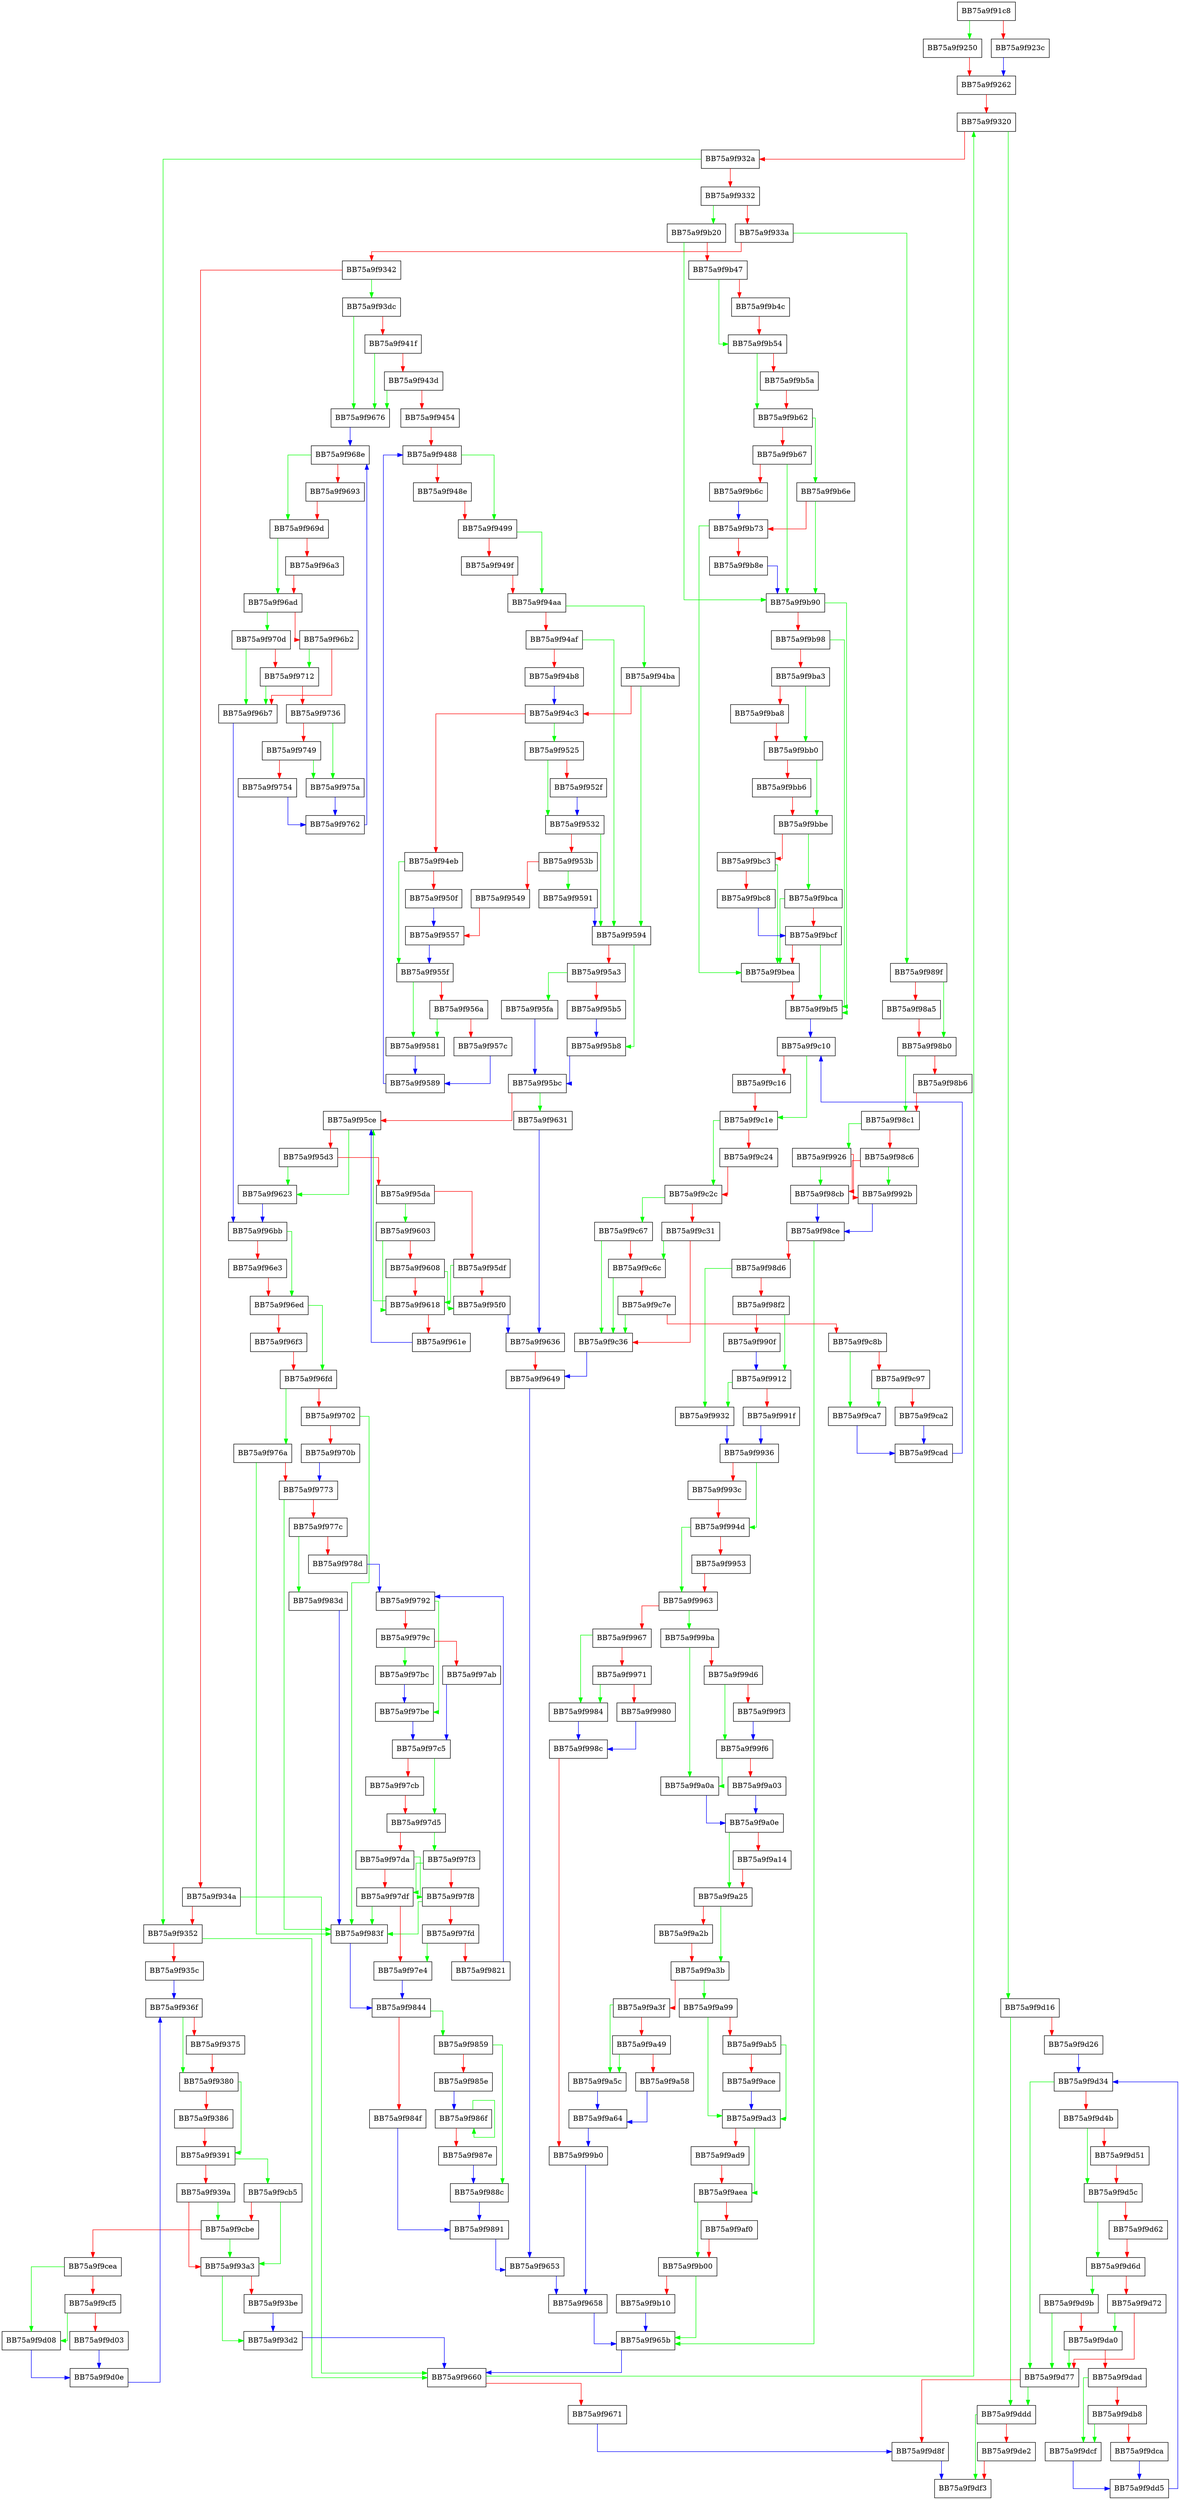 digraph _Getmfld {
  node [shape="box"];
  graph [splines=ortho];
  BB75a9f91c8 -> BB75a9f9250 [color="green"];
  BB75a9f91c8 -> BB75a9f923c [color="red"];
  BB75a9f923c -> BB75a9f9262 [color="blue"];
  BB75a9f9250 -> BB75a9f9262 [color="red"];
  BB75a9f9262 -> BB75a9f9320 [color="red"];
  BB75a9f9320 -> BB75a9f9d16 [color="green"];
  BB75a9f9320 -> BB75a9f932a [color="red"];
  BB75a9f932a -> BB75a9f9352 [color="green"];
  BB75a9f932a -> BB75a9f9332 [color="red"];
  BB75a9f9332 -> BB75a9f9b20 [color="green"];
  BB75a9f9332 -> BB75a9f933a [color="red"];
  BB75a9f933a -> BB75a9f989f [color="green"];
  BB75a9f933a -> BB75a9f9342 [color="red"];
  BB75a9f9342 -> BB75a9f93dc [color="green"];
  BB75a9f9342 -> BB75a9f934a [color="red"];
  BB75a9f934a -> BB75a9f9660 [color="green"];
  BB75a9f934a -> BB75a9f9352 [color="red"];
  BB75a9f9352 -> BB75a9f9660 [color="green"];
  BB75a9f9352 -> BB75a9f935c [color="red"];
  BB75a9f935c -> BB75a9f936f [color="blue"];
  BB75a9f936f -> BB75a9f9380 [color="green"];
  BB75a9f936f -> BB75a9f9375 [color="red"];
  BB75a9f9375 -> BB75a9f9380 [color="red"];
  BB75a9f9380 -> BB75a9f9391 [color="green"];
  BB75a9f9380 -> BB75a9f9386 [color="red"];
  BB75a9f9386 -> BB75a9f9391 [color="red"];
  BB75a9f9391 -> BB75a9f9cb5 [color="green"];
  BB75a9f9391 -> BB75a9f939a [color="red"];
  BB75a9f939a -> BB75a9f9cbe [color="green"];
  BB75a9f939a -> BB75a9f93a3 [color="red"];
  BB75a9f93a3 -> BB75a9f93d2 [color="green"];
  BB75a9f93a3 -> BB75a9f93be [color="red"];
  BB75a9f93be -> BB75a9f93d2 [color="blue"];
  BB75a9f93d2 -> BB75a9f9660 [color="blue"];
  BB75a9f93dc -> BB75a9f9676 [color="green"];
  BB75a9f93dc -> BB75a9f941f [color="red"];
  BB75a9f941f -> BB75a9f9676 [color="green"];
  BB75a9f941f -> BB75a9f943d [color="red"];
  BB75a9f943d -> BB75a9f9676 [color="green"];
  BB75a9f943d -> BB75a9f9454 [color="red"];
  BB75a9f9454 -> BB75a9f9488 [color="red"];
  BB75a9f9488 -> BB75a9f9499 [color="green"];
  BB75a9f9488 -> BB75a9f948e [color="red"];
  BB75a9f948e -> BB75a9f9499 [color="red"];
  BB75a9f9499 -> BB75a9f94aa [color="green"];
  BB75a9f9499 -> BB75a9f949f [color="red"];
  BB75a9f949f -> BB75a9f94aa [color="red"];
  BB75a9f94aa -> BB75a9f94ba [color="green"];
  BB75a9f94aa -> BB75a9f94af [color="red"];
  BB75a9f94af -> BB75a9f9594 [color="green"];
  BB75a9f94af -> BB75a9f94b8 [color="red"];
  BB75a9f94b8 -> BB75a9f94c3 [color="blue"];
  BB75a9f94ba -> BB75a9f9594 [color="green"];
  BB75a9f94ba -> BB75a9f94c3 [color="red"];
  BB75a9f94c3 -> BB75a9f9525 [color="green"];
  BB75a9f94c3 -> BB75a9f94eb [color="red"];
  BB75a9f94eb -> BB75a9f955f [color="green"];
  BB75a9f94eb -> BB75a9f950f [color="red"];
  BB75a9f950f -> BB75a9f9557 [color="blue"];
  BB75a9f9525 -> BB75a9f9532 [color="green"];
  BB75a9f9525 -> BB75a9f952f [color="red"];
  BB75a9f952f -> BB75a9f9532 [color="blue"];
  BB75a9f9532 -> BB75a9f9594 [color="green"];
  BB75a9f9532 -> BB75a9f953b [color="red"];
  BB75a9f953b -> BB75a9f9591 [color="green"];
  BB75a9f953b -> BB75a9f9549 [color="red"];
  BB75a9f9549 -> BB75a9f9557 [color="red"];
  BB75a9f9557 -> BB75a9f955f [color="blue"];
  BB75a9f955f -> BB75a9f9581 [color="green"];
  BB75a9f955f -> BB75a9f956a [color="red"];
  BB75a9f956a -> BB75a9f9581 [color="green"];
  BB75a9f956a -> BB75a9f957c [color="red"];
  BB75a9f957c -> BB75a9f9589 [color="blue"];
  BB75a9f9581 -> BB75a9f9589 [color="blue"];
  BB75a9f9589 -> BB75a9f9488 [color="blue"];
  BB75a9f9591 -> BB75a9f9594 [color="blue"];
  BB75a9f9594 -> BB75a9f95b8 [color="green"];
  BB75a9f9594 -> BB75a9f95a3 [color="red"];
  BB75a9f95a3 -> BB75a9f95fa [color="green"];
  BB75a9f95a3 -> BB75a9f95b5 [color="red"];
  BB75a9f95b5 -> BB75a9f95b8 [color="blue"];
  BB75a9f95b8 -> BB75a9f95bc [color="blue"];
  BB75a9f95bc -> BB75a9f9631 [color="green"];
  BB75a9f95bc -> BB75a9f95ce [color="red"];
  BB75a9f95ce -> BB75a9f9623 [color="green"];
  BB75a9f95ce -> BB75a9f95d3 [color="red"];
  BB75a9f95d3 -> BB75a9f9623 [color="green"];
  BB75a9f95d3 -> BB75a9f95da [color="red"];
  BB75a9f95da -> BB75a9f9603 [color="green"];
  BB75a9f95da -> BB75a9f95df [color="red"];
  BB75a9f95df -> BB75a9f9618 [color="green"];
  BB75a9f95df -> BB75a9f95f0 [color="red"];
  BB75a9f95f0 -> BB75a9f9636 [color="blue"];
  BB75a9f95fa -> BB75a9f95bc [color="blue"];
  BB75a9f9603 -> BB75a9f9618 [color="green"];
  BB75a9f9603 -> BB75a9f9608 [color="red"];
  BB75a9f9608 -> BB75a9f95f0 [color="green"];
  BB75a9f9608 -> BB75a9f9618 [color="red"];
  BB75a9f9618 -> BB75a9f95ce [color="green"];
  BB75a9f9618 -> BB75a9f961e [color="red"];
  BB75a9f961e -> BB75a9f95ce [color="blue"];
  BB75a9f9623 -> BB75a9f96bb [color="blue"];
  BB75a9f9631 -> BB75a9f9636 [color="blue"];
  BB75a9f9636 -> BB75a9f9649 [color="red"];
  BB75a9f9649 -> BB75a9f9653 [color="blue"];
  BB75a9f9653 -> BB75a9f9658 [color="blue"];
  BB75a9f9658 -> BB75a9f965b [color="blue"];
  BB75a9f965b -> BB75a9f9660 [color="blue"];
  BB75a9f9660 -> BB75a9f9320 [color="green"];
  BB75a9f9660 -> BB75a9f9671 [color="red"];
  BB75a9f9671 -> BB75a9f9d8f [color="blue"];
  BB75a9f9676 -> BB75a9f968e [color="blue"];
  BB75a9f968e -> BB75a9f969d [color="green"];
  BB75a9f968e -> BB75a9f9693 [color="red"];
  BB75a9f9693 -> BB75a9f969d [color="red"];
  BB75a9f969d -> BB75a9f96ad [color="green"];
  BB75a9f969d -> BB75a9f96a3 [color="red"];
  BB75a9f96a3 -> BB75a9f96ad [color="red"];
  BB75a9f96ad -> BB75a9f970d [color="green"];
  BB75a9f96ad -> BB75a9f96b2 [color="red"];
  BB75a9f96b2 -> BB75a9f9712 [color="green"];
  BB75a9f96b2 -> BB75a9f96b7 [color="red"];
  BB75a9f96b7 -> BB75a9f96bb [color="blue"];
  BB75a9f96bb -> BB75a9f96ed [color="green"];
  BB75a9f96bb -> BB75a9f96e3 [color="red"];
  BB75a9f96e3 -> BB75a9f96ed [color="red"];
  BB75a9f96ed -> BB75a9f96fd [color="green"];
  BB75a9f96ed -> BB75a9f96f3 [color="red"];
  BB75a9f96f3 -> BB75a9f96fd [color="red"];
  BB75a9f96fd -> BB75a9f976a [color="green"];
  BB75a9f96fd -> BB75a9f9702 [color="red"];
  BB75a9f9702 -> BB75a9f983f [color="green"];
  BB75a9f9702 -> BB75a9f970b [color="red"];
  BB75a9f970b -> BB75a9f9773 [color="blue"];
  BB75a9f970d -> BB75a9f96b7 [color="green"];
  BB75a9f970d -> BB75a9f9712 [color="red"];
  BB75a9f9712 -> BB75a9f96b7 [color="green"];
  BB75a9f9712 -> BB75a9f9736 [color="red"];
  BB75a9f9736 -> BB75a9f975a [color="green"];
  BB75a9f9736 -> BB75a9f9749 [color="red"];
  BB75a9f9749 -> BB75a9f975a [color="green"];
  BB75a9f9749 -> BB75a9f9754 [color="red"];
  BB75a9f9754 -> BB75a9f9762 [color="blue"];
  BB75a9f975a -> BB75a9f9762 [color="blue"];
  BB75a9f9762 -> BB75a9f968e [color="blue"];
  BB75a9f976a -> BB75a9f983f [color="green"];
  BB75a9f976a -> BB75a9f9773 [color="red"];
  BB75a9f9773 -> BB75a9f983f [color="green"];
  BB75a9f9773 -> BB75a9f977c [color="red"];
  BB75a9f977c -> BB75a9f983d [color="green"];
  BB75a9f977c -> BB75a9f978d [color="red"];
  BB75a9f978d -> BB75a9f9792 [color="blue"];
  BB75a9f9792 -> BB75a9f97be [color="green"];
  BB75a9f9792 -> BB75a9f979c [color="red"];
  BB75a9f979c -> BB75a9f97bc [color="green"];
  BB75a9f979c -> BB75a9f97ab [color="red"];
  BB75a9f97ab -> BB75a9f97c5 [color="blue"];
  BB75a9f97bc -> BB75a9f97be [color="blue"];
  BB75a9f97be -> BB75a9f97c5 [color="blue"];
  BB75a9f97c5 -> BB75a9f97d5 [color="green"];
  BB75a9f97c5 -> BB75a9f97cb [color="red"];
  BB75a9f97cb -> BB75a9f97d5 [color="red"];
  BB75a9f97d5 -> BB75a9f97f3 [color="green"];
  BB75a9f97d5 -> BB75a9f97da [color="red"];
  BB75a9f97da -> BB75a9f97f8 [color="green"];
  BB75a9f97da -> BB75a9f97df [color="red"];
  BB75a9f97df -> BB75a9f983f [color="green"];
  BB75a9f97df -> BB75a9f97e4 [color="red"];
  BB75a9f97e4 -> BB75a9f9844 [color="blue"];
  BB75a9f97f3 -> BB75a9f97df [color="green"];
  BB75a9f97f3 -> BB75a9f97f8 [color="red"];
  BB75a9f97f8 -> BB75a9f983f [color="green"];
  BB75a9f97f8 -> BB75a9f97fd [color="red"];
  BB75a9f97fd -> BB75a9f97e4 [color="green"];
  BB75a9f97fd -> BB75a9f9821 [color="red"];
  BB75a9f9821 -> BB75a9f9792 [color="blue"];
  BB75a9f983d -> BB75a9f983f [color="blue"];
  BB75a9f983f -> BB75a9f9844 [color="blue"];
  BB75a9f9844 -> BB75a9f9859 [color="green"];
  BB75a9f9844 -> BB75a9f984f [color="red"];
  BB75a9f984f -> BB75a9f9891 [color="blue"];
  BB75a9f9859 -> BB75a9f988c [color="green"];
  BB75a9f9859 -> BB75a9f985e [color="red"];
  BB75a9f985e -> BB75a9f986f [color="blue"];
  BB75a9f986f -> BB75a9f986f [color="green"];
  BB75a9f986f -> BB75a9f987e [color="red"];
  BB75a9f987e -> BB75a9f988c [color="blue"];
  BB75a9f988c -> BB75a9f9891 [color="blue"];
  BB75a9f9891 -> BB75a9f9653 [color="blue"];
  BB75a9f989f -> BB75a9f98b0 [color="green"];
  BB75a9f989f -> BB75a9f98a5 [color="red"];
  BB75a9f98a5 -> BB75a9f98b0 [color="red"];
  BB75a9f98b0 -> BB75a9f98c1 [color="green"];
  BB75a9f98b0 -> BB75a9f98b6 [color="red"];
  BB75a9f98b6 -> BB75a9f98c1 [color="red"];
  BB75a9f98c1 -> BB75a9f9926 [color="green"];
  BB75a9f98c1 -> BB75a9f98c6 [color="red"];
  BB75a9f98c6 -> BB75a9f992b [color="green"];
  BB75a9f98c6 -> BB75a9f98cb [color="red"];
  BB75a9f98cb -> BB75a9f98ce [color="blue"];
  BB75a9f98ce -> BB75a9f965b [color="green"];
  BB75a9f98ce -> BB75a9f98d6 [color="red"];
  BB75a9f98d6 -> BB75a9f9932 [color="green"];
  BB75a9f98d6 -> BB75a9f98f2 [color="red"];
  BB75a9f98f2 -> BB75a9f9912 [color="green"];
  BB75a9f98f2 -> BB75a9f990f [color="red"];
  BB75a9f990f -> BB75a9f9912 [color="blue"];
  BB75a9f9912 -> BB75a9f9932 [color="green"];
  BB75a9f9912 -> BB75a9f991f [color="red"];
  BB75a9f991f -> BB75a9f9936 [color="blue"];
  BB75a9f9926 -> BB75a9f98cb [color="green"];
  BB75a9f9926 -> BB75a9f992b [color="red"];
  BB75a9f992b -> BB75a9f98ce [color="blue"];
  BB75a9f9932 -> BB75a9f9936 [color="blue"];
  BB75a9f9936 -> BB75a9f994d [color="green"];
  BB75a9f9936 -> BB75a9f993c [color="red"];
  BB75a9f993c -> BB75a9f994d [color="red"];
  BB75a9f994d -> BB75a9f9963 [color="green"];
  BB75a9f994d -> BB75a9f9953 [color="red"];
  BB75a9f9953 -> BB75a9f9963 [color="red"];
  BB75a9f9963 -> BB75a9f99ba [color="green"];
  BB75a9f9963 -> BB75a9f9967 [color="red"];
  BB75a9f9967 -> BB75a9f9984 [color="green"];
  BB75a9f9967 -> BB75a9f9971 [color="red"];
  BB75a9f9971 -> BB75a9f9984 [color="green"];
  BB75a9f9971 -> BB75a9f9980 [color="red"];
  BB75a9f9980 -> BB75a9f998c [color="blue"];
  BB75a9f9984 -> BB75a9f998c [color="blue"];
  BB75a9f998c -> BB75a9f99b0 [color="red"];
  BB75a9f99b0 -> BB75a9f9658 [color="blue"];
  BB75a9f99ba -> BB75a9f9a0a [color="green"];
  BB75a9f99ba -> BB75a9f99d6 [color="red"];
  BB75a9f99d6 -> BB75a9f99f6 [color="green"];
  BB75a9f99d6 -> BB75a9f99f3 [color="red"];
  BB75a9f99f3 -> BB75a9f99f6 [color="blue"];
  BB75a9f99f6 -> BB75a9f9a0a [color="green"];
  BB75a9f99f6 -> BB75a9f9a03 [color="red"];
  BB75a9f9a03 -> BB75a9f9a0e [color="blue"];
  BB75a9f9a0a -> BB75a9f9a0e [color="blue"];
  BB75a9f9a0e -> BB75a9f9a25 [color="green"];
  BB75a9f9a0e -> BB75a9f9a14 [color="red"];
  BB75a9f9a14 -> BB75a9f9a25 [color="red"];
  BB75a9f9a25 -> BB75a9f9a3b [color="green"];
  BB75a9f9a25 -> BB75a9f9a2b [color="red"];
  BB75a9f9a2b -> BB75a9f9a3b [color="red"];
  BB75a9f9a3b -> BB75a9f9a99 [color="green"];
  BB75a9f9a3b -> BB75a9f9a3f [color="red"];
  BB75a9f9a3f -> BB75a9f9a5c [color="green"];
  BB75a9f9a3f -> BB75a9f9a49 [color="red"];
  BB75a9f9a49 -> BB75a9f9a5c [color="green"];
  BB75a9f9a49 -> BB75a9f9a58 [color="red"];
  BB75a9f9a58 -> BB75a9f9a64 [color="blue"];
  BB75a9f9a5c -> BB75a9f9a64 [color="blue"];
  BB75a9f9a64 -> BB75a9f99b0 [color="blue"];
  BB75a9f9a99 -> BB75a9f9ad3 [color="green"];
  BB75a9f9a99 -> BB75a9f9ab5 [color="red"];
  BB75a9f9ab5 -> BB75a9f9ad3 [color="green"];
  BB75a9f9ab5 -> BB75a9f9ace [color="red"];
  BB75a9f9ace -> BB75a9f9ad3 [color="blue"];
  BB75a9f9ad3 -> BB75a9f9aea [color="green"];
  BB75a9f9ad3 -> BB75a9f9ad9 [color="red"];
  BB75a9f9ad9 -> BB75a9f9aea [color="red"];
  BB75a9f9aea -> BB75a9f9b00 [color="green"];
  BB75a9f9aea -> BB75a9f9af0 [color="red"];
  BB75a9f9af0 -> BB75a9f9b00 [color="red"];
  BB75a9f9b00 -> BB75a9f965b [color="green"];
  BB75a9f9b00 -> BB75a9f9b10 [color="red"];
  BB75a9f9b10 -> BB75a9f965b [color="blue"];
  BB75a9f9b20 -> BB75a9f9b90 [color="green"];
  BB75a9f9b20 -> BB75a9f9b47 [color="red"];
  BB75a9f9b47 -> BB75a9f9b54 [color="green"];
  BB75a9f9b47 -> BB75a9f9b4c [color="red"];
  BB75a9f9b4c -> BB75a9f9b54 [color="red"];
  BB75a9f9b54 -> BB75a9f9b62 [color="green"];
  BB75a9f9b54 -> BB75a9f9b5a [color="red"];
  BB75a9f9b5a -> BB75a9f9b62 [color="red"];
  BB75a9f9b62 -> BB75a9f9b6e [color="green"];
  BB75a9f9b62 -> BB75a9f9b67 [color="red"];
  BB75a9f9b67 -> BB75a9f9b90 [color="green"];
  BB75a9f9b67 -> BB75a9f9b6c [color="red"];
  BB75a9f9b6c -> BB75a9f9b73 [color="blue"];
  BB75a9f9b6e -> BB75a9f9b90 [color="green"];
  BB75a9f9b6e -> BB75a9f9b73 [color="red"];
  BB75a9f9b73 -> BB75a9f9bea [color="green"];
  BB75a9f9b73 -> BB75a9f9b8e [color="red"];
  BB75a9f9b8e -> BB75a9f9b90 [color="blue"];
  BB75a9f9b90 -> BB75a9f9bf5 [color="green"];
  BB75a9f9b90 -> BB75a9f9b98 [color="red"];
  BB75a9f9b98 -> BB75a9f9bf5 [color="green"];
  BB75a9f9b98 -> BB75a9f9ba3 [color="red"];
  BB75a9f9ba3 -> BB75a9f9bb0 [color="green"];
  BB75a9f9ba3 -> BB75a9f9ba8 [color="red"];
  BB75a9f9ba8 -> BB75a9f9bb0 [color="red"];
  BB75a9f9bb0 -> BB75a9f9bbe [color="green"];
  BB75a9f9bb0 -> BB75a9f9bb6 [color="red"];
  BB75a9f9bb6 -> BB75a9f9bbe [color="red"];
  BB75a9f9bbe -> BB75a9f9bca [color="green"];
  BB75a9f9bbe -> BB75a9f9bc3 [color="red"];
  BB75a9f9bc3 -> BB75a9f9bea [color="green"];
  BB75a9f9bc3 -> BB75a9f9bc8 [color="red"];
  BB75a9f9bc8 -> BB75a9f9bcf [color="blue"];
  BB75a9f9bca -> BB75a9f9bea [color="green"];
  BB75a9f9bca -> BB75a9f9bcf [color="red"];
  BB75a9f9bcf -> BB75a9f9bf5 [color="green"];
  BB75a9f9bcf -> BB75a9f9bea [color="red"];
  BB75a9f9bea -> BB75a9f9bf5 [color="red"];
  BB75a9f9bf5 -> BB75a9f9c10 [color="blue"];
  BB75a9f9c10 -> BB75a9f9c1e [color="green"];
  BB75a9f9c10 -> BB75a9f9c16 [color="red"];
  BB75a9f9c16 -> BB75a9f9c1e [color="red"];
  BB75a9f9c1e -> BB75a9f9c2c [color="green"];
  BB75a9f9c1e -> BB75a9f9c24 [color="red"];
  BB75a9f9c24 -> BB75a9f9c2c [color="red"];
  BB75a9f9c2c -> BB75a9f9c67 [color="green"];
  BB75a9f9c2c -> BB75a9f9c31 [color="red"];
  BB75a9f9c31 -> BB75a9f9c6c [color="green"];
  BB75a9f9c31 -> BB75a9f9c36 [color="red"];
  BB75a9f9c36 -> BB75a9f9649 [color="blue"];
  BB75a9f9c67 -> BB75a9f9c36 [color="green"];
  BB75a9f9c67 -> BB75a9f9c6c [color="red"];
  BB75a9f9c6c -> BB75a9f9c36 [color="green"];
  BB75a9f9c6c -> BB75a9f9c7e [color="red"];
  BB75a9f9c7e -> BB75a9f9c36 [color="green"];
  BB75a9f9c7e -> BB75a9f9c8b [color="red"];
  BB75a9f9c8b -> BB75a9f9ca7 [color="green"];
  BB75a9f9c8b -> BB75a9f9c97 [color="red"];
  BB75a9f9c97 -> BB75a9f9ca7 [color="green"];
  BB75a9f9c97 -> BB75a9f9ca2 [color="red"];
  BB75a9f9ca2 -> BB75a9f9cad [color="blue"];
  BB75a9f9ca7 -> BB75a9f9cad [color="blue"];
  BB75a9f9cad -> BB75a9f9c10 [color="blue"];
  BB75a9f9cb5 -> BB75a9f93a3 [color="green"];
  BB75a9f9cb5 -> BB75a9f9cbe [color="red"];
  BB75a9f9cbe -> BB75a9f93a3 [color="green"];
  BB75a9f9cbe -> BB75a9f9cea [color="red"];
  BB75a9f9cea -> BB75a9f9d08 [color="green"];
  BB75a9f9cea -> BB75a9f9cf5 [color="red"];
  BB75a9f9cf5 -> BB75a9f9d08 [color="green"];
  BB75a9f9cf5 -> BB75a9f9d03 [color="red"];
  BB75a9f9d03 -> BB75a9f9d0e [color="blue"];
  BB75a9f9d08 -> BB75a9f9d0e [color="blue"];
  BB75a9f9d0e -> BB75a9f936f [color="blue"];
  BB75a9f9d16 -> BB75a9f9ddd [color="green"];
  BB75a9f9d16 -> BB75a9f9d26 [color="red"];
  BB75a9f9d26 -> BB75a9f9d34 [color="blue"];
  BB75a9f9d34 -> BB75a9f9d77 [color="green"];
  BB75a9f9d34 -> BB75a9f9d4b [color="red"];
  BB75a9f9d4b -> BB75a9f9d5c [color="green"];
  BB75a9f9d4b -> BB75a9f9d51 [color="red"];
  BB75a9f9d51 -> BB75a9f9d5c [color="red"];
  BB75a9f9d5c -> BB75a9f9d6d [color="green"];
  BB75a9f9d5c -> BB75a9f9d62 [color="red"];
  BB75a9f9d62 -> BB75a9f9d6d [color="red"];
  BB75a9f9d6d -> BB75a9f9d9b [color="green"];
  BB75a9f9d6d -> BB75a9f9d72 [color="red"];
  BB75a9f9d72 -> BB75a9f9da0 [color="green"];
  BB75a9f9d72 -> BB75a9f9d77 [color="red"];
  BB75a9f9d77 -> BB75a9f9ddd [color="green"];
  BB75a9f9d77 -> BB75a9f9d8f [color="red"];
  BB75a9f9d8f -> BB75a9f9df3 [color="blue"];
  BB75a9f9d9b -> BB75a9f9d77 [color="green"];
  BB75a9f9d9b -> BB75a9f9da0 [color="red"];
  BB75a9f9da0 -> BB75a9f9d77 [color="green"];
  BB75a9f9da0 -> BB75a9f9dad [color="red"];
  BB75a9f9dad -> BB75a9f9dcf [color="green"];
  BB75a9f9dad -> BB75a9f9db8 [color="red"];
  BB75a9f9db8 -> BB75a9f9dcf [color="green"];
  BB75a9f9db8 -> BB75a9f9dca [color="red"];
  BB75a9f9dca -> BB75a9f9dd5 [color="blue"];
  BB75a9f9dcf -> BB75a9f9dd5 [color="blue"];
  BB75a9f9dd5 -> BB75a9f9d34 [color="blue"];
  BB75a9f9ddd -> BB75a9f9df3 [color="green"];
  BB75a9f9ddd -> BB75a9f9de2 [color="red"];
  BB75a9f9de2 -> BB75a9f9df3 [color="red"];
}